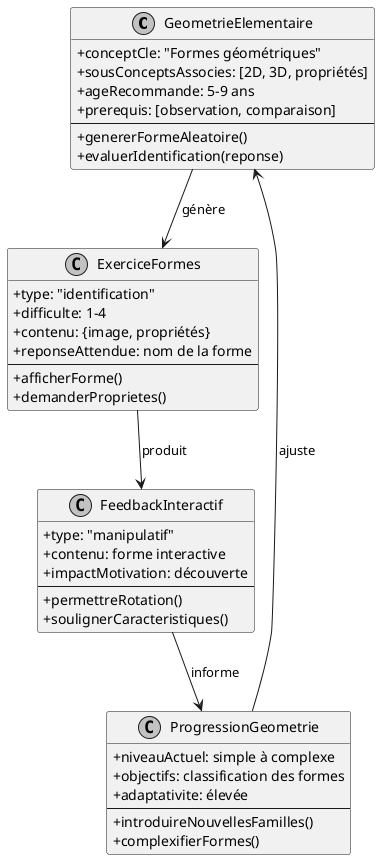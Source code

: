 
@startuml Instance_Formes_Geometriques

' Configuration générale
skinparam classAttributeIconSize 0
skinparam monochrome true
skinparam shadowing false
skinparam defaultFontName Arial
skinparam packageStyle rectangle

' Définition des classes spécifiques
class GeometrieElementaire {
  + conceptCle: "Formes géométriques"
  + sousConceptsAssocies: [2D, 3D, propriétés]
  + ageRecommande: 5-9 ans
  + prerequis: [observation, comparaison]
  --
  + genererFormeAleatoire()
  + evaluerIdentification(reponse)
}

class ExerciceFormes {
  + type: "identification"
  + difficulte: 1-4
  + contenu: {image, propriétés}
  + reponseAttendue: nom de la forme
  --
  + afficherForme()
  + demanderProprietes()
}

class FeedbackInteractif {
  + type: "manipulatif"
  + contenu: forme interactive
  + impactMotivation: découverte
  --
  + permettreRotation()
  + soulignerCaracteristiques()
}

class ProgressionGeometrie {
  + niveauActuel: simple à complexe
  + objectifs: classification des formes
  + adaptativite: élevée
  --
  + introduireNouvellesFamilles()
  + complexifierFormes()
}

' Relations entre les classes
GeometrieElementaire --> ExerciceFormes : génère
ExerciceFormes --> FeedbackInteractif : produit
FeedbackInteractif --> ProgressionGeometrie : informe
ProgressionGeometrie --> GeometrieElementaire : ajuste

@enduml
